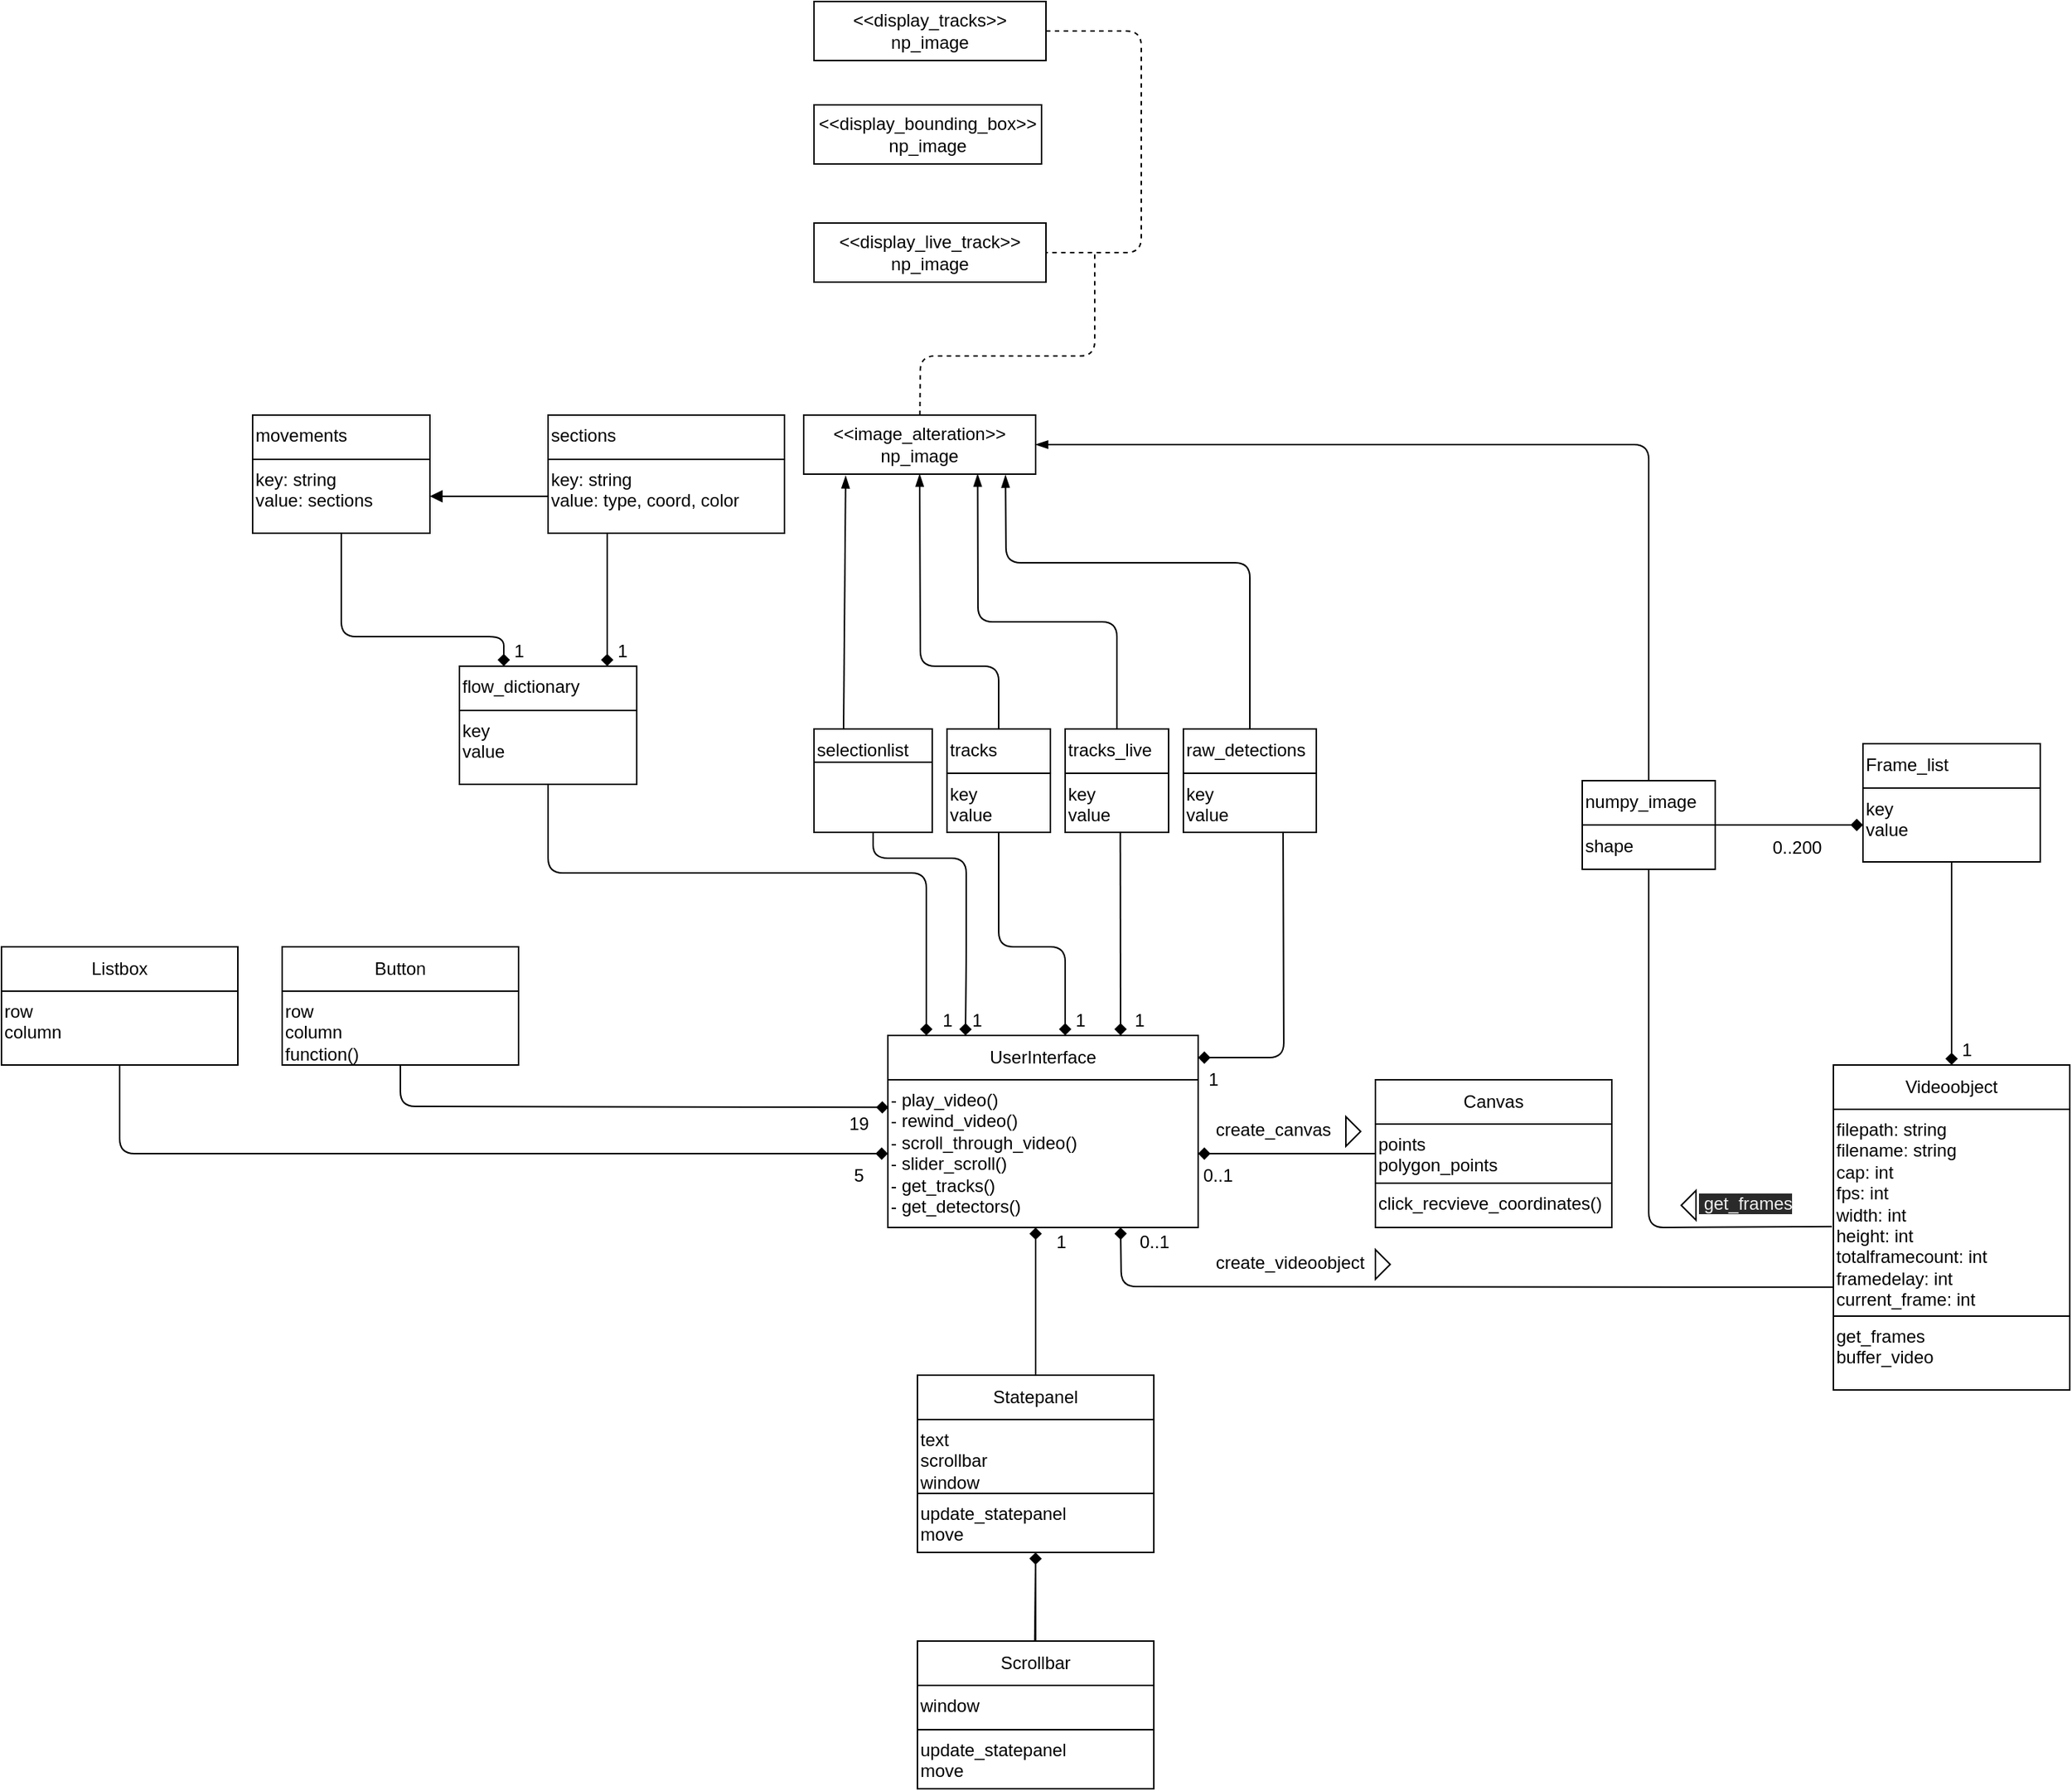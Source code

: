 <mxfile>
    <diagram id="O72J0MGp-GKvUqN4uzEu" name="Page-1">
        <mxGraphModel dx="2056" dy="1771" grid="1" gridSize="10" guides="1" tooltips="1" connect="1" arrows="1" fold="1" page="1" pageScale="1" pageWidth="827" pageHeight="1169" math="0" shadow="0">
            <root>
                <mxCell id="0"/>
                <mxCell id="1" parent="0"/>
                <mxCell id="214" style="edgeStyle=none;html=1;endArrow=none;endFill=0;dashed=1;" edge="1" parent="1" source="66">
                    <mxGeometry relative="1" as="geometry">
                        <mxPoint x="70" y="-840" as="targetPoint"/>
                        <Array as="points">
                            <mxPoint x="-48" y="-770"/>
                            <mxPoint x="70" y="-770"/>
                        </Array>
                    </mxGeometry>
                </mxCell>
                <mxCell id="66" value="&amp;lt;&amp;lt;image_alteration&amp;gt;&amp;gt;&lt;br&gt;np_image" style="whiteSpace=wrap;html=1;" vertex="1" parent="1">
                    <mxGeometry x="-127" y="-730" width="157" height="40" as="geometry"/>
                </mxCell>
                <mxCell id="69" value="&amp;lt;&amp;lt;display_tracks&amp;gt;&amp;gt;&lt;br&gt;np_image" style="whiteSpace=wrap;html=1;" vertex="1" parent="1">
                    <mxGeometry x="-120" y="-1010" width="157" height="40" as="geometry"/>
                </mxCell>
                <mxCell id="70" value="&amp;lt;&amp;lt;display_bounding_box&amp;gt;&amp;gt;&lt;br&gt;np_image" style="whiteSpace=wrap;html=1;" vertex="1" parent="1">
                    <mxGeometry x="-120" y="-940" width="154" height="40" as="geometry"/>
                </mxCell>
                <mxCell id="71" value="&amp;lt;&amp;lt;display_live_track&amp;gt;&amp;gt;&lt;br&gt;np_image" style="whiteSpace=wrap;html=1;" vertex="1" parent="1">
                    <mxGeometry x="-120" y="-860" width="157" height="40" as="geometry"/>
                </mxCell>
                <mxCell id="75" value="" style="group" vertex="1" connectable="0" parent="1">
                    <mxGeometry x="101.5" y="-990" width="8.5" height="150" as="geometry"/>
                </mxCell>
                <mxCell id="72" value="" style="edgeStyle=segmentEdgeStyle;endArrow=none;html=1;dashed=1;exitX=1;exitY=0.5;exitDx=0;exitDy=0;entryX=1;entryY=0.5;entryDx=0;entryDy=0;endFill=0;" edge="1" parent="75" source="69" target="71">
                    <mxGeometry width="50" height="50" relative="1" as="geometry">
                        <mxPoint x="90" y="70" as="sourcePoint"/>
                        <mxPoint x="-20" y="160" as="targetPoint"/>
                        <Array as="points">
                            <mxPoint/>
                            <mxPoint y="150"/>
                        </Array>
                    </mxGeometry>
                </mxCell>
                <mxCell id="77" value="UserInterface" style="whiteSpace=wrap;html=1;" vertex="1" parent="1">
                    <mxGeometry x="-70" y="-310" width="210" height="30" as="geometry"/>
                </mxCell>
                <mxCell id="78" value="- play_video()&lt;br&gt;- rewind_video()&lt;br&gt;- scroll_through_video()&lt;br&gt;- slider_scroll()&lt;br&gt;- get_tracks()&lt;br&gt;- get_detectors()&lt;br&gt;" style="whiteSpace=wrap;html=1;align=left;verticalAlign=top;" vertex="1" parent="1">
                    <mxGeometry x="-70" y="-280" width="210" height="100" as="geometry"/>
                </mxCell>
                <mxCell id="81" value="Canvas" style="whiteSpace=wrap;html=1;" vertex="1" parent="1">
                    <mxGeometry x="260" y="-280" width="160" height="30" as="geometry"/>
                </mxCell>
                <mxCell id="85" value="" style="edgeStyle=none;html=1;endArrow=diamond;endFill=1;" edge="1" parent="1" source="82" target="78">
                    <mxGeometry relative="1" as="geometry"/>
                </mxCell>
                <mxCell id="82" value="points&lt;br&gt;polygon_points" style="whiteSpace=wrap;html=1;align=left;verticalAlign=top;" vertex="1" parent="1">
                    <mxGeometry x="260" y="-250" width="160" height="40" as="geometry"/>
                </mxCell>
                <mxCell id="84" value="click_recvieve_coordinates()" style="whiteSpace=wrap;html=1;align=left;verticalAlign=top;" vertex="1" parent="1">
                    <mxGeometry x="260" y="-210" width="160" height="30" as="geometry"/>
                </mxCell>
                <mxCell id="93" value="" style="edgeStyle=none;html=1;endArrow=diamond;endFill=1;exitX=-0.003;exitY=0.86;exitDx=0;exitDy=0;exitPerimeter=0;entryX=0.75;entryY=1;entryDx=0;entryDy=0;" edge="1" parent="1" source="87" target="78">
                    <mxGeometry relative="1" as="geometry">
                        <mxPoint x="680" y="-140" as="sourcePoint"/>
                        <mxPoint x="150" y="-140" as="targetPoint"/>
                        <Array as="points">
                            <mxPoint x="88" y="-140"/>
                        </Array>
                    </mxGeometry>
                </mxCell>
                <mxCell id="94" value="Statepanel" style="whiteSpace=wrap;html=1;" vertex="1" parent="1">
                    <mxGeometry x="-50" y="-80" width="160" height="30" as="geometry"/>
                </mxCell>
                <mxCell id="95" value="text&lt;br&gt;scrollbar&lt;br&gt;window" style="whiteSpace=wrap;html=1;align=left;verticalAlign=top;" vertex="1" parent="1">
                    <mxGeometry x="-50" y="-50" width="160" height="50" as="geometry"/>
                </mxCell>
                <mxCell id="105" value="" style="edgeStyle=none;html=1;endArrow=diamond;endFill=1;" edge="1" parent="1" source="96" target="103">
                    <mxGeometry relative="1" as="geometry"/>
                </mxCell>
                <mxCell id="96" value="update_statepanel&lt;br&gt;move" style="whiteSpace=wrap;html=1;align=left;verticalAlign=top;" vertex="1" parent="1">
                    <mxGeometry x="-50" width="160" height="40" as="geometry"/>
                </mxCell>
                <mxCell id="100" value="" style="edgeStyle=none;html=1;endArrow=diamond;endFill=1;exitX=0.5;exitY=0;exitDx=0;exitDy=0;" edge="1" parent="1" source="94">
                    <mxGeometry relative="1" as="geometry">
                        <mxPoint x="-17" y="-82" as="sourcePoint"/>
                        <mxPoint x="30" y="-180" as="targetPoint"/>
                    </mxGeometry>
                </mxCell>
                <mxCell id="101" value="" style="edgeStyle=none;html=1;endArrow=diamond;endFill=1;entryX=0.5;entryY=1;entryDx=0;entryDy=0;" edge="1" parent="1" target="96">
                    <mxGeometry relative="1" as="geometry">
                        <mxPoint x="29.41" y="100" as="sourcePoint"/>
                        <mxPoint x="29" y="50" as="targetPoint"/>
                    </mxGeometry>
                </mxCell>
                <mxCell id="102" value="Scrollbar" style="whiteSpace=wrap;html=1;" vertex="1" parent="1">
                    <mxGeometry x="-50" y="100" width="160" height="30" as="geometry"/>
                </mxCell>
                <mxCell id="103" value="window" style="whiteSpace=wrap;html=1;align=left;verticalAlign=top;" vertex="1" parent="1">
                    <mxGeometry x="-50" y="130" width="160" height="30" as="geometry"/>
                </mxCell>
                <mxCell id="104" value="update_statepanel&lt;br&gt;move" style="whiteSpace=wrap;html=1;align=left;verticalAlign=top;" vertex="1" parent="1">
                    <mxGeometry x="-50" y="160" width="160" height="40" as="geometry"/>
                </mxCell>
                <mxCell id="106" value="Listbox" style="whiteSpace=wrap;html=1;" vertex="1" parent="1">
                    <mxGeometry x="-670" y="-370" width="160" height="30" as="geometry"/>
                </mxCell>
                <mxCell id="158" value="" style="edgeStyle=none;html=1;endArrow=diamond;endFill=1;entryX=0;entryY=0.5;entryDx=0;entryDy=0;" edge="1" parent="1" source="107" target="78">
                    <mxGeometry relative="1" as="geometry">
                        <mxPoint x="-340.36" y="-230.0" as="targetPoint"/>
                        <Array as="points">
                            <mxPoint x="-590" y="-230"/>
                        </Array>
                    </mxGeometry>
                </mxCell>
                <mxCell id="107" value="row&lt;br&gt;column" style="whiteSpace=wrap;html=1;align=left;verticalAlign=top;" vertex="1" parent="1">
                    <mxGeometry x="-670" y="-340" width="160" height="50" as="geometry"/>
                </mxCell>
                <mxCell id="112" value="5" style="text;html=1;resizable=0;autosize=1;align=center;verticalAlign=middle;points=[];fillColor=none;strokeColor=none;rounded=0;" vertex="1" parent="1">
                    <mxGeometry x="-100" y="-225" width="20" height="20" as="geometry"/>
                </mxCell>
                <mxCell id="116" value="1" style="text;html=1;resizable=0;autosize=1;align=center;verticalAlign=middle;points=[];fillColor=none;strokeColor=none;rounded=0;" vertex="1" parent="1">
                    <mxGeometry x="37" y="-180" width="20" height="20" as="geometry"/>
                </mxCell>
                <mxCell id="117" value="Button" style="whiteSpace=wrap;html=1;" vertex="1" parent="1">
                    <mxGeometry x="-480" y="-370" width="160" height="30" as="geometry"/>
                </mxCell>
                <mxCell id="120" value="" style="edgeStyle=none;html=1;endArrow=diamond;endFill=1;exitX=0.5;exitY=1;exitDx=0;exitDy=0;entryX=0.002;entryY=0.187;entryDx=0;entryDy=0;entryPerimeter=0;" edge="1" parent="1" source="118" target="78">
                    <mxGeometry relative="1" as="geometry">
                        <mxPoint x="-72" y="-262" as="targetPoint"/>
                        <Array as="points">
                            <mxPoint x="-400" y="-262"/>
                        </Array>
                    </mxGeometry>
                </mxCell>
                <mxCell id="118" value="row&lt;br&gt;column&lt;br&gt;function()" style="whiteSpace=wrap;html=1;align=left;verticalAlign=top;" vertex="1" parent="1">
                    <mxGeometry x="-480" y="-340" width="160" height="50" as="geometry"/>
                </mxCell>
                <mxCell id="121" value="19" style="text;html=1;resizable=0;autosize=1;align=center;verticalAlign=middle;points=[];fillColor=none;strokeColor=none;rounded=0;" vertex="1" parent="1">
                    <mxGeometry x="-105" y="-260" width="30" height="20" as="geometry"/>
                </mxCell>
                <mxCell id="122" value="" style="group" vertex="1" connectable="0" parent="1">
                    <mxGeometry x="570" y="-290" width="160" height="240" as="geometry"/>
                </mxCell>
                <mxCell id="86" value="Videoobject" style="whiteSpace=wrap;html=1;" vertex="1" parent="122">
                    <mxGeometry width="160" height="30" as="geometry"/>
                </mxCell>
                <mxCell id="87" value="filepath: string&lt;br&gt;filename: string&lt;br&gt;cap: int&lt;br&gt;fps: int&lt;br&gt;width: int&lt;br&gt;height: int&lt;br&gt;totalframecount: int&lt;br&gt;framedelay: int&lt;br&gt;current_frame: int" style="whiteSpace=wrap;html=1;align=left;verticalAlign=top;" vertex="1" parent="122">
                    <mxGeometry y="30" width="160" height="140" as="geometry"/>
                </mxCell>
                <mxCell id="88" value="get_frames&lt;br&gt;buffer_video" style="whiteSpace=wrap;html=1;align=left;verticalAlign=top;" vertex="1" parent="122">
                    <mxGeometry y="170" width="160" height="50" as="geometry"/>
                </mxCell>
                <mxCell id="136" value="Frame_list" style="whiteSpace=wrap;html=1;align=left;verticalAlign=top;" vertex="1" parent="1">
                    <mxGeometry x="590" y="-507.5" width="120" height="30" as="geometry"/>
                </mxCell>
                <mxCell id="137" value="key&lt;br&gt;value" style="whiteSpace=wrap;html=1;align=left;verticalAlign=top;" vertex="1" parent="1">
                    <mxGeometry x="590" y="-477.5" width="120" height="50" as="geometry"/>
                </mxCell>
                <mxCell id="138" value="" style="edgeStyle=none;html=1;endArrow=diamond;endFill=1;entryX=0.5;entryY=0;entryDx=0;entryDy=0;exitX=0.5;exitY=1;exitDx=0;exitDy=0;" edge="1" parent="1" source="137" target="86">
                    <mxGeometry relative="1" as="geometry">
                        <mxPoint x="650" y="-340" as="sourcePoint"/>
                        <mxPoint x="644" y="-290.0" as="targetPoint"/>
                    </mxGeometry>
                </mxCell>
                <mxCell id="141" value="1" style="text;html=1;resizable=0;autosize=1;align=center;verticalAlign=middle;points=[];fillColor=none;strokeColor=none;rounded=0;" vertex="1" parent="1">
                    <mxGeometry x="650" y="-310" width="20" height="20" as="geometry"/>
                </mxCell>
                <mxCell id="142" value="" style="edgeStyle=none;html=1;endArrow=diamond;endFill=1;exitX=1;exitY=0;exitDx=0;exitDy=0;entryX=0;entryY=0.5;entryDx=0;entryDy=0;" edge="1" parent="1" source="146" target="137">
                    <mxGeometry relative="1" as="geometry">
                        <mxPoint x="340" y="-457.5" as="sourcePoint"/>
                        <mxPoint x="640" y="-367.5" as="targetPoint"/>
                    </mxGeometry>
                </mxCell>
                <mxCell id="143" value="0..200" style="text;html=1;resizable=0;autosize=1;align=center;verticalAlign=middle;points=[];fillColor=none;strokeColor=none;rounded=0;" vertex="1" parent="1">
                    <mxGeometry x="520" y="-447.5" width="50" height="20" as="geometry"/>
                </mxCell>
                <mxCell id="147" value="" style="group" vertex="1" connectable="0" parent="1">
                    <mxGeometry x="400" y="-482.5" width="90" height="60" as="geometry"/>
                </mxCell>
                <mxCell id="145" value="numpy_image" style="whiteSpace=wrap;html=1;align=left;verticalAlign=top;" vertex="1" parent="147">
                    <mxGeometry width="90" height="30" as="geometry"/>
                </mxCell>
                <mxCell id="146" value="shape" style="whiteSpace=wrap;html=1;align=left;verticalAlign=top;" vertex="1" parent="147">
                    <mxGeometry y="30" width="90" height="30" as="geometry"/>
                </mxCell>
                <mxCell id="150" value="" style="edgeStyle=none;html=1;endArrow=none;endFill=0;exitX=0.5;exitY=1;exitDx=0;exitDy=0;entryX=-0.006;entryY=0.567;entryDx=0;entryDy=0;entryPerimeter=0;" edge="1" parent="1" source="146" target="87">
                    <mxGeometry relative="1" as="geometry">
                        <mxPoint x="460" y="-320" as="sourcePoint"/>
                        <mxPoint x="520" y="-320" as="targetPoint"/>
                        <Array as="points">
                            <mxPoint x="445" y="-180"/>
                        </Array>
                    </mxGeometry>
                </mxCell>
                <mxCell id="151" value="&lt;span style=&quot;color: rgb(240 , 240 , 240) ; font-family: &amp;#34;helvetica&amp;#34; ; font-size: 12px ; font-style: normal ; font-weight: 400 ; letter-spacing: normal ; text-align: left ; text-indent: 0px ; text-transform: none ; word-spacing: 0px ; background-color: rgb(42 , 42 , 42) ; display: inline ; float: none&quot;&gt;&amp;nbsp;get_frames&lt;/span&gt;" style="text;whiteSpace=wrap;html=1;" vertex="1" parent="1">
                    <mxGeometry x="477" y="-210" width="63" height="30" as="geometry"/>
                </mxCell>
                <mxCell id="154" value="" style="edgeStyle=none;html=1;endArrow=diamond;endFill=1;" edge="1" parent="1" source="152" target="151">
                    <mxGeometry relative="1" as="geometry"/>
                </mxCell>
                <mxCell id="155" value="" style="edgeStyle=none;html=1;endArrow=diamond;endFill=1;" edge="1" parent="1" source="152" target="151">
                    <mxGeometry relative="1" as="geometry"/>
                </mxCell>
                <mxCell id="152" value="" style="triangle;whiteSpace=wrap;html=1;align=left;verticalAlign=top;rotation=-180;" vertex="1" parent="1">
                    <mxGeometry x="467" y="-205" width="10" height="20" as="geometry"/>
                </mxCell>
                <mxCell id="167" value="" style="edgeStyle=none;html=1;endArrow=diamond;endFill=1;" edge="1" parent="1" source="165">
                    <mxGeometry relative="1" as="geometry">
                        <mxPoint x="-44" y="-310" as="targetPoint"/>
                        <Array as="points">
                            <mxPoint x="-300" y="-420"/>
                            <mxPoint x="-44" y="-420"/>
                        </Array>
                    </mxGeometry>
                </mxCell>
                <mxCell id="213" style="edgeStyle=none;html=1;endArrow=diamond;endFill=1;" edge="1" parent="1" source="187" target="188">
                    <mxGeometry relative="1" as="geometry"/>
                </mxCell>
                <mxCell id="228" style="edgeStyle=none;html=1;entryX=0.5;entryY=1;entryDx=0;entryDy=0;endArrow=blockThin;endFill=1;" edge="1" parent="1" source="187" target="66">
                    <mxGeometry relative="1" as="geometry">
                        <Array as="points">
                            <mxPoint x="5" y="-560"/>
                            <mxPoint x="-48" y="-560"/>
                        </Array>
                    </mxGeometry>
                </mxCell>
                <mxCell id="187" value="tracks" style="whiteSpace=wrap;html=1;align=left;verticalAlign=top;" vertex="1" parent="1">
                    <mxGeometry x="-30" y="-517.5" width="70" height="30" as="geometry"/>
                </mxCell>
                <mxCell id="221" style="edgeStyle=none;html=1;endArrow=diamond;endFill=1;" edge="1" parent="1" source="188">
                    <mxGeometry relative="1" as="geometry">
                        <mxPoint x="50" y="-310" as="targetPoint"/>
                        <Array as="points">
                            <mxPoint x="5" y="-370"/>
                            <mxPoint x="50" y="-370"/>
                        </Array>
                    </mxGeometry>
                </mxCell>
                <mxCell id="188" value="key&lt;br&gt;value" style="whiteSpace=wrap;html=1;align=left;verticalAlign=top;" vertex="1" parent="1">
                    <mxGeometry x="-30" y="-487.5" width="70" height="40" as="geometry"/>
                </mxCell>
                <mxCell id="218" style="edgeStyle=none;html=1;endArrow=diamond;endFill=1;exitX=0.5;exitY=1;exitDx=0;exitDy=0;entryX=0.25;entryY=0;entryDx=0;entryDy=0;" edge="1" parent="1" source="184" target="77">
                    <mxGeometry relative="1" as="geometry">
                        <mxPoint x="7" y="-310" as="targetPoint"/>
                        <Array as="points">
                            <mxPoint x="-80" y="-430"/>
                            <mxPoint x="-17" y="-430"/>
                            <mxPoint x="-17" y="-400"/>
                            <mxPoint x="-17" y="-360"/>
                        </Array>
                    </mxGeometry>
                </mxCell>
                <mxCell id="193" value="1" style="text;html=1;resizable=0;autosize=1;align=center;verticalAlign=middle;points=[];fillColor=none;strokeColor=none;rounded=0;" vertex="1" parent="1">
                    <mxGeometry x="-40" y="-330" width="20" height="20" as="geometry"/>
                </mxCell>
                <mxCell id="229" style="edgeStyle=none;html=1;entryX=0.75;entryY=1;entryDx=0;entryDy=0;endArrow=blockThin;endFill=1;" edge="1" parent="1" source="206" target="66">
                    <mxGeometry relative="1" as="geometry">
                        <Array as="points">
                            <mxPoint x="85" y="-590"/>
                            <mxPoint x="-9" y="-590"/>
                        </Array>
                    </mxGeometry>
                </mxCell>
                <mxCell id="206" value="tracks_live" style="whiteSpace=wrap;html=1;align=left;verticalAlign=top;" vertex="1" parent="1">
                    <mxGeometry x="50" y="-517.5" width="70" height="30" as="geometry"/>
                </mxCell>
                <mxCell id="222" style="edgeStyle=none;html=1;entryX=0.75;entryY=0;entryDx=0;entryDy=0;endArrow=diamond;endFill=1;exitX=0.533;exitY=0.989;exitDx=0;exitDy=0;exitPerimeter=0;" edge="1" parent="1" source="207" target="77">
                    <mxGeometry relative="1" as="geometry"/>
                </mxCell>
                <mxCell id="207" value="key&lt;br&gt;value" style="whiteSpace=wrap;html=1;align=left;verticalAlign=top;" vertex="1" parent="1">
                    <mxGeometry x="50" y="-487.5" width="70" height="40" as="geometry"/>
                </mxCell>
                <mxCell id="160" value="flow_dictionary" style="whiteSpace=wrap;html=1;align=left;verticalAlign=top;" vertex="1" parent="1">
                    <mxGeometry x="-360" y="-560" width="120" height="30" as="geometry"/>
                </mxCell>
                <mxCell id="170" value="" style="group" vertex="1" connectable="0" parent="1">
                    <mxGeometry x="-300" y="-730" width="160" height="80" as="geometry"/>
                </mxCell>
                <mxCell id="171" value="sections" style="whiteSpace=wrap;html=1;align=left;verticalAlign=top;" vertex="1" parent="170">
                    <mxGeometry width="160" height="30" as="geometry"/>
                </mxCell>
                <mxCell id="172" value="key: string&lt;br&gt;value: type, coord, color" style="whiteSpace=wrap;html=1;align=left;verticalAlign=top;" vertex="1" parent="170">
                    <mxGeometry y="30" width="160" height="50" as="geometry"/>
                </mxCell>
                <mxCell id="173" value="" style="group" vertex="1" connectable="0" parent="1">
                    <mxGeometry x="-500" y="-730" width="120" height="80" as="geometry"/>
                </mxCell>
                <mxCell id="174" value="movements" style="whiteSpace=wrap;html=1;align=left;verticalAlign=top;" vertex="1" parent="173">
                    <mxGeometry width="120" height="30" as="geometry"/>
                </mxCell>
                <mxCell id="175" value="key: string&lt;br&gt;value: sections" style="whiteSpace=wrap;html=1;align=left;verticalAlign=top;" vertex="1" parent="173">
                    <mxGeometry y="30" width="120" height="50" as="geometry"/>
                </mxCell>
                <mxCell id="176" style="edgeStyle=none;html=1;entryX=0.25;entryY=0;entryDx=0;entryDy=0;endArrow=diamond;endFill=1;exitX=0.5;exitY=1;exitDx=0;exitDy=0;" edge="1" parent="1" source="175" target="160">
                    <mxGeometry relative="1" as="geometry">
                        <Array as="points">
                            <mxPoint x="-440" y="-580"/>
                            <mxPoint x="-330" y="-580"/>
                        </Array>
                    </mxGeometry>
                </mxCell>
                <mxCell id="177" style="edgeStyle=none;html=1;endArrow=diamond;endFill=1;exitX=0.25;exitY=1;exitDx=0;exitDy=0;" edge="1" parent="1" source="172">
                    <mxGeometry relative="1" as="geometry">
                        <mxPoint x="-260" y="-560" as="targetPoint"/>
                        <Array as="points">
                            <mxPoint x="-260" y="-620"/>
                        </Array>
                    </mxGeometry>
                </mxCell>
                <mxCell id="179" value="1" style="text;html=1;resizable=0;autosize=1;align=center;verticalAlign=middle;points=[];fillColor=none;strokeColor=none;rounded=0;" vertex="1" parent="1">
                    <mxGeometry x="-260" y="-580" width="20" height="20" as="geometry"/>
                </mxCell>
                <mxCell id="180" value="1" style="text;html=1;resizable=0;autosize=1;align=center;verticalAlign=middle;points=[];fillColor=none;strokeColor=none;rounded=0;" vertex="1" parent="1">
                    <mxGeometry x="-330" y="-580" width="20" height="20" as="geometry"/>
                </mxCell>
                <mxCell id="204" style="edgeStyle=none;html=1;entryX=1;entryY=0.5;entryDx=0;entryDy=0;endArrow=block;endFill=1;" edge="1" parent="1" source="172" target="175">
                    <mxGeometry relative="1" as="geometry"/>
                </mxCell>
                <mxCell id="165" value="key&lt;br&gt;value" style="whiteSpace=wrap;html=1;align=left;verticalAlign=top;" vertex="1" parent="1">
                    <mxGeometry x="-360" y="-530" width="120" height="50" as="geometry"/>
                </mxCell>
                <mxCell id="184" value="" style="whiteSpace=wrap;html=1;align=left;verticalAlign=top;" vertex="1" parent="1">
                    <mxGeometry x="-120" y="-495" width="80" height="47.5" as="geometry"/>
                </mxCell>
                <mxCell id="226" style="edgeStyle=none;html=1;entryX=0.181;entryY=1.03;entryDx=0;entryDy=0;endArrow=blockThin;endFill=1;exitX=0.25;exitY=0;exitDx=0;exitDy=0;entryPerimeter=0;" edge="1" parent="1" source="183" target="66">
                    <mxGeometry relative="1" as="geometry"/>
                </mxCell>
                <mxCell id="183" value="selectionlist" style="whiteSpace=wrap;html=1;align=left;verticalAlign=top;" vertex="1" parent="1">
                    <mxGeometry x="-120" y="-517.5" width="80" height="22.5" as="geometry"/>
                </mxCell>
                <mxCell id="223" value="1" style="text;html=1;resizable=0;autosize=1;align=center;verticalAlign=middle;points=[];fillColor=none;strokeColor=none;rounded=0;" vertex="1" parent="1">
                    <mxGeometry x="-20" y="-330" width="20" height="20" as="geometry"/>
                </mxCell>
                <mxCell id="224" value="1" style="text;html=1;resizable=0;autosize=1;align=center;verticalAlign=middle;points=[];fillColor=none;strokeColor=none;rounded=0;" vertex="1" parent="1">
                    <mxGeometry x="50" y="-330" width="20" height="20" as="geometry"/>
                </mxCell>
                <mxCell id="225" value="1" style="text;html=1;resizable=0;autosize=1;align=center;verticalAlign=middle;points=[];fillColor=none;strokeColor=none;rounded=0;" vertex="1" parent="1">
                    <mxGeometry x="90" y="-330" width="20" height="20" as="geometry"/>
                </mxCell>
                <mxCell id="230" style="edgeStyle=none;html=1;entryX=1;entryY=0.5;entryDx=0;entryDy=0;endArrow=blockThin;endFill=1;exitX=0.5;exitY=0;exitDx=0;exitDy=0;" edge="1" parent="1" source="145" target="66">
                    <mxGeometry relative="1" as="geometry">
                        <Array as="points">
                            <mxPoint x="445" y="-710"/>
                        </Array>
                    </mxGeometry>
                </mxCell>
                <mxCell id="233" style="edgeStyle=none;html=1;entryX=0.87;entryY=1.017;entryDx=0;entryDy=0;endArrow=blockThin;endFill=1;entryPerimeter=0;" edge="1" parent="1" source="231" target="66">
                    <mxGeometry relative="1" as="geometry">
                        <Array as="points">
                            <mxPoint x="175" y="-630"/>
                            <mxPoint x="10" y="-630"/>
                        </Array>
                    </mxGeometry>
                </mxCell>
                <mxCell id="231" value="raw_detections" style="whiteSpace=wrap;html=1;align=left;verticalAlign=top;" vertex="1" parent="1">
                    <mxGeometry x="130" y="-517.5" width="90" height="30" as="geometry"/>
                </mxCell>
                <mxCell id="234" style="edgeStyle=none;html=1;entryX=1;entryY=0.5;entryDx=0;entryDy=0;endArrow=diamond;endFill=1;exitX=0.75;exitY=1;exitDx=0;exitDy=0;" edge="1" parent="1" source="232" target="77">
                    <mxGeometry relative="1" as="geometry">
                        <Array as="points">
                            <mxPoint x="198" y="-295"/>
                        </Array>
                    </mxGeometry>
                </mxCell>
                <mxCell id="232" value="key&lt;br&gt;value" style="whiteSpace=wrap;html=1;align=left;verticalAlign=top;" vertex="1" parent="1">
                    <mxGeometry x="130" y="-487.5" width="90" height="40" as="geometry"/>
                </mxCell>
                <mxCell id="235" value="1" style="text;html=1;resizable=0;autosize=1;align=center;verticalAlign=middle;points=[];fillColor=none;strokeColor=none;rounded=0;" vertex="1" parent="1">
                    <mxGeometry x="140" y="-290" width="20" height="20" as="geometry"/>
                </mxCell>
                <mxCell id="236" value="" style="edgeStyle=none;html=1;endArrow=diamond;endFill=1;" edge="1" parent="1">
                    <mxGeometry relative="1" as="geometry">
                        <mxPoint x="487" y="-185" as="sourcePoint"/>
                        <mxPoint x="487" y="-185" as="targetPoint"/>
                    </mxGeometry>
                </mxCell>
                <mxCell id="237" value="" style="edgeStyle=none;html=1;endArrow=diamond;endFill=1;" edge="1" parent="1">
                    <mxGeometry relative="1" as="geometry">
                        <mxPoint x="487" y="-185" as="sourcePoint"/>
                        <mxPoint x="487" y="-185" as="targetPoint"/>
                    </mxGeometry>
                </mxCell>
                <mxCell id="239" value="&lt;font face=&quot;helvetica&quot;&gt;create_canvas&lt;/font&gt;" style="text;whiteSpace=wrap;html=1;" vertex="1" parent="1">
                    <mxGeometry x="150" y="-260" width="83" height="30" as="geometry"/>
                </mxCell>
                <mxCell id="241" value="" style="triangle;whiteSpace=wrap;html=1;align=left;verticalAlign=top;rotation=0;" vertex="1" parent="1">
                    <mxGeometry x="240" y="-255" width="10" height="20" as="geometry"/>
                </mxCell>
                <mxCell id="242" value="0..1" style="text;html=1;resizable=0;autosize=1;align=center;verticalAlign=middle;points=[];fillColor=none;strokeColor=none;rounded=0;" vertex="1" parent="1">
                    <mxGeometry x="133" y="-225" width="40" height="20" as="geometry"/>
                </mxCell>
                <mxCell id="243" value="0..1" style="text;html=1;resizable=0;autosize=1;align=center;verticalAlign=middle;points=[];fillColor=none;strokeColor=none;rounded=0;" vertex="1" parent="1">
                    <mxGeometry x="90" y="-180" width="40" height="20" as="geometry"/>
                </mxCell>
                <mxCell id="245" value="&lt;font face=&quot;helvetica&quot;&gt;create_videoobject&lt;/font&gt;" style="text;whiteSpace=wrap;html=1;" vertex="1" parent="1">
                    <mxGeometry x="150" y="-170" width="83" height="30" as="geometry"/>
                </mxCell>
                <mxCell id="246" value="" style="triangle;whiteSpace=wrap;html=1;align=left;verticalAlign=top;rotation=0;" vertex="1" parent="1">
                    <mxGeometry x="260" y="-165" width="10" height="20" as="geometry"/>
                </mxCell>
            </root>
        </mxGraphModel>
    </diagram>
</mxfile>